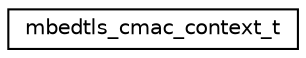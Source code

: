 digraph "Graphical Class Hierarchy"
{
  edge [fontname="Helvetica",fontsize="10",labelfontname="Helvetica",labelfontsize="10"];
  node [fontname="Helvetica",fontsize="10",shape=record];
  rankdir="LR";
  Node0 [label="mbedtls_cmac_context_t",height=0.2,width=0.4,color="black", fillcolor="white", style="filled",URL="$structmbedtls__cmac__context__t.html"];
}
